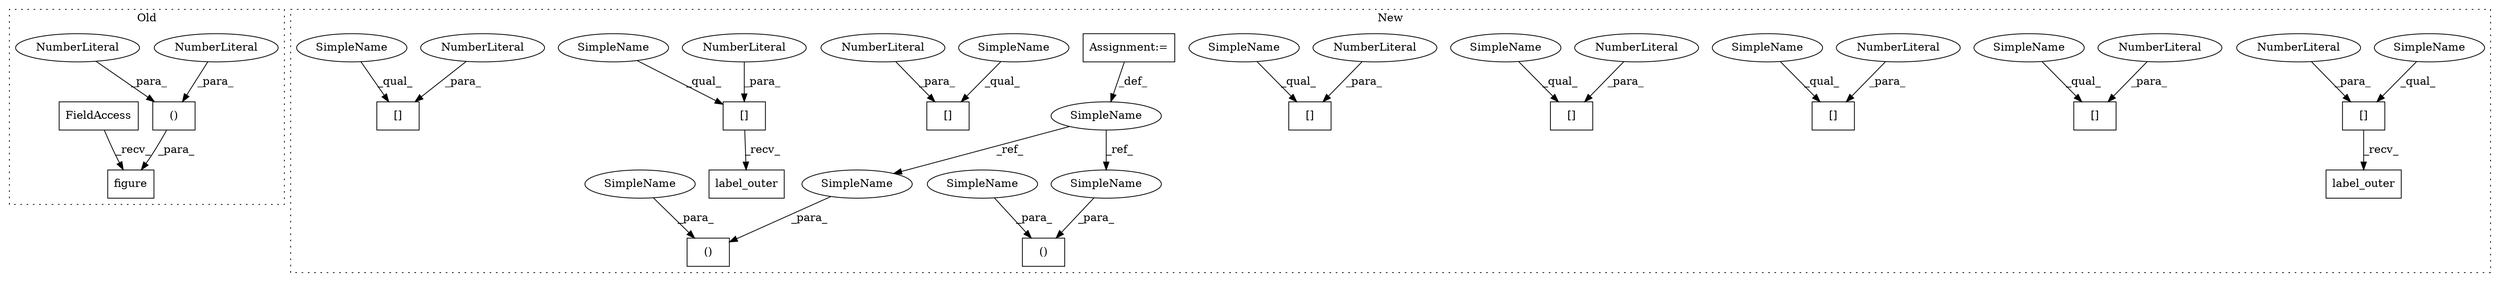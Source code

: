 digraph G {
subgraph cluster0 {
1 [label="()" a="106" s="788" l="15" shape="box"];
3 [label="NumberLiteral" a="34" s="802" l="1" shape="ellipse"];
4 [label="NumberLiteral" a="34" s="788" l="1" shape="ellipse"];
7 [label="figure" a="32" s="776,803" l="12,2" shape="box"];
8 [label="FieldAccess" a="22" s="758" l="10" shape="box"];
label = "Old";
style="dotted";
}
subgraph cluster1 {
2 [label="label_outer" a="32" s="1652" l="13" shape="box"];
5 [label="[]" a="2" s="1646,1650" l="3,1" shape="box"];
6 [label="NumberLiteral" a="34" s="1649" l="1" shape="ellipse"];
9 [label="[]" a="2" s="1564,1568" l="3,1" shape="box"];
10 [label="()" a="106" s="738" l="18" shape="box"];
11 [label="[]" a="2" s="1508,1512" l="3,1" shape="box"];
12 [label="NumberLiteral" a="34" s="1567" l="1" shape="ellipse"];
13 [label="[]" a="2" s="1458,1462" l="3,1" shape="box"];
14 [label="NumberLiteral" a="34" s="1461" l="1" shape="ellipse"];
15 [label="[]" a="2" s="1722,1726" l="3,1" shape="box"];
16 [label="NumberLiteral" a="34" s="1725" l="1" shape="ellipse"];
17 [label="[]" a="2" s="1446,1450" l="3,1" shape="box"];
18 [label="NumberLiteral" a="34" s="1449" l="1" shape="ellipse"];
19 [label="[]" a="2" s="1671,1675" l="3,1" shape="box"];
20 [label="NumberLiteral" a="34" s="1674" l="1" shape="ellipse"];
21 [label="[]" a="2" s="1794,1798" l="3,1" shape="box"];
22 [label="NumberLiteral" a="34" s="1511" l="1" shape="ellipse"];
23 [label="NumberLiteral" a="34" s="1797" l="1" shape="ellipse"];
24 [label="label_outer" a="32" s="1800" l="13" shape="box"];
25 [label="Assignment:=" a="7" s="165" l="3" shape="box"];
26 [label="()" a="106" s="1206" l="18" shape="box"];
27 [label="SimpleName" a="42" s="165" l="3" shape="ellipse"];
28 [label="SimpleName" a="42" s="1206" l="3" shape="ellipse"];
29 [label="SimpleName" a="42" s="738" l="3" shape="ellipse"];
30 [label="SimpleName" a="42" s="1671" l="2" shape="ellipse"];
31 [label="SimpleName" a="42" s="1458" l="2" shape="ellipse"];
32 [label="SimpleName" a="42" s="1646" l="2" shape="ellipse"];
33 [label="SimpleName" a="42" s="1446" l="2" shape="ellipse"];
34 [label="SimpleName" a="42" s="1564" l="2" shape="ellipse"];
35 [label="SimpleName" a="42" s="754" l="2" shape="ellipse"];
36 [label="SimpleName" a="42" s="1794" l="2" shape="ellipse"];
37 [label="SimpleName" a="42" s="1722" l="2" shape="ellipse"];
38 [label="SimpleName" a="42" s="1508" l="2" shape="ellipse"];
39 [label="SimpleName" a="42" s="1222" l="2" shape="ellipse"];
label = "New";
style="dotted";
}
1 -> 7 [label="_para_"];
3 -> 1 [label="_para_"];
4 -> 1 [label="_para_"];
5 -> 2 [label="_recv_"];
6 -> 5 [label="_para_"];
8 -> 7 [label="_recv_"];
12 -> 9 [label="_para_"];
14 -> 13 [label="_para_"];
16 -> 15 [label="_para_"];
18 -> 17 [label="_para_"];
20 -> 19 [label="_para_"];
21 -> 24 [label="_recv_"];
22 -> 11 [label="_para_"];
23 -> 21 [label="_para_"];
25 -> 27 [label="_def_"];
27 -> 29 [label="_ref_"];
27 -> 28 [label="_ref_"];
28 -> 26 [label="_para_"];
29 -> 10 [label="_para_"];
30 -> 19 [label="_qual_"];
31 -> 13 [label="_qual_"];
32 -> 5 [label="_qual_"];
33 -> 17 [label="_qual_"];
34 -> 9 [label="_qual_"];
35 -> 10 [label="_para_"];
36 -> 21 [label="_qual_"];
37 -> 15 [label="_qual_"];
38 -> 11 [label="_qual_"];
39 -> 26 [label="_para_"];
}